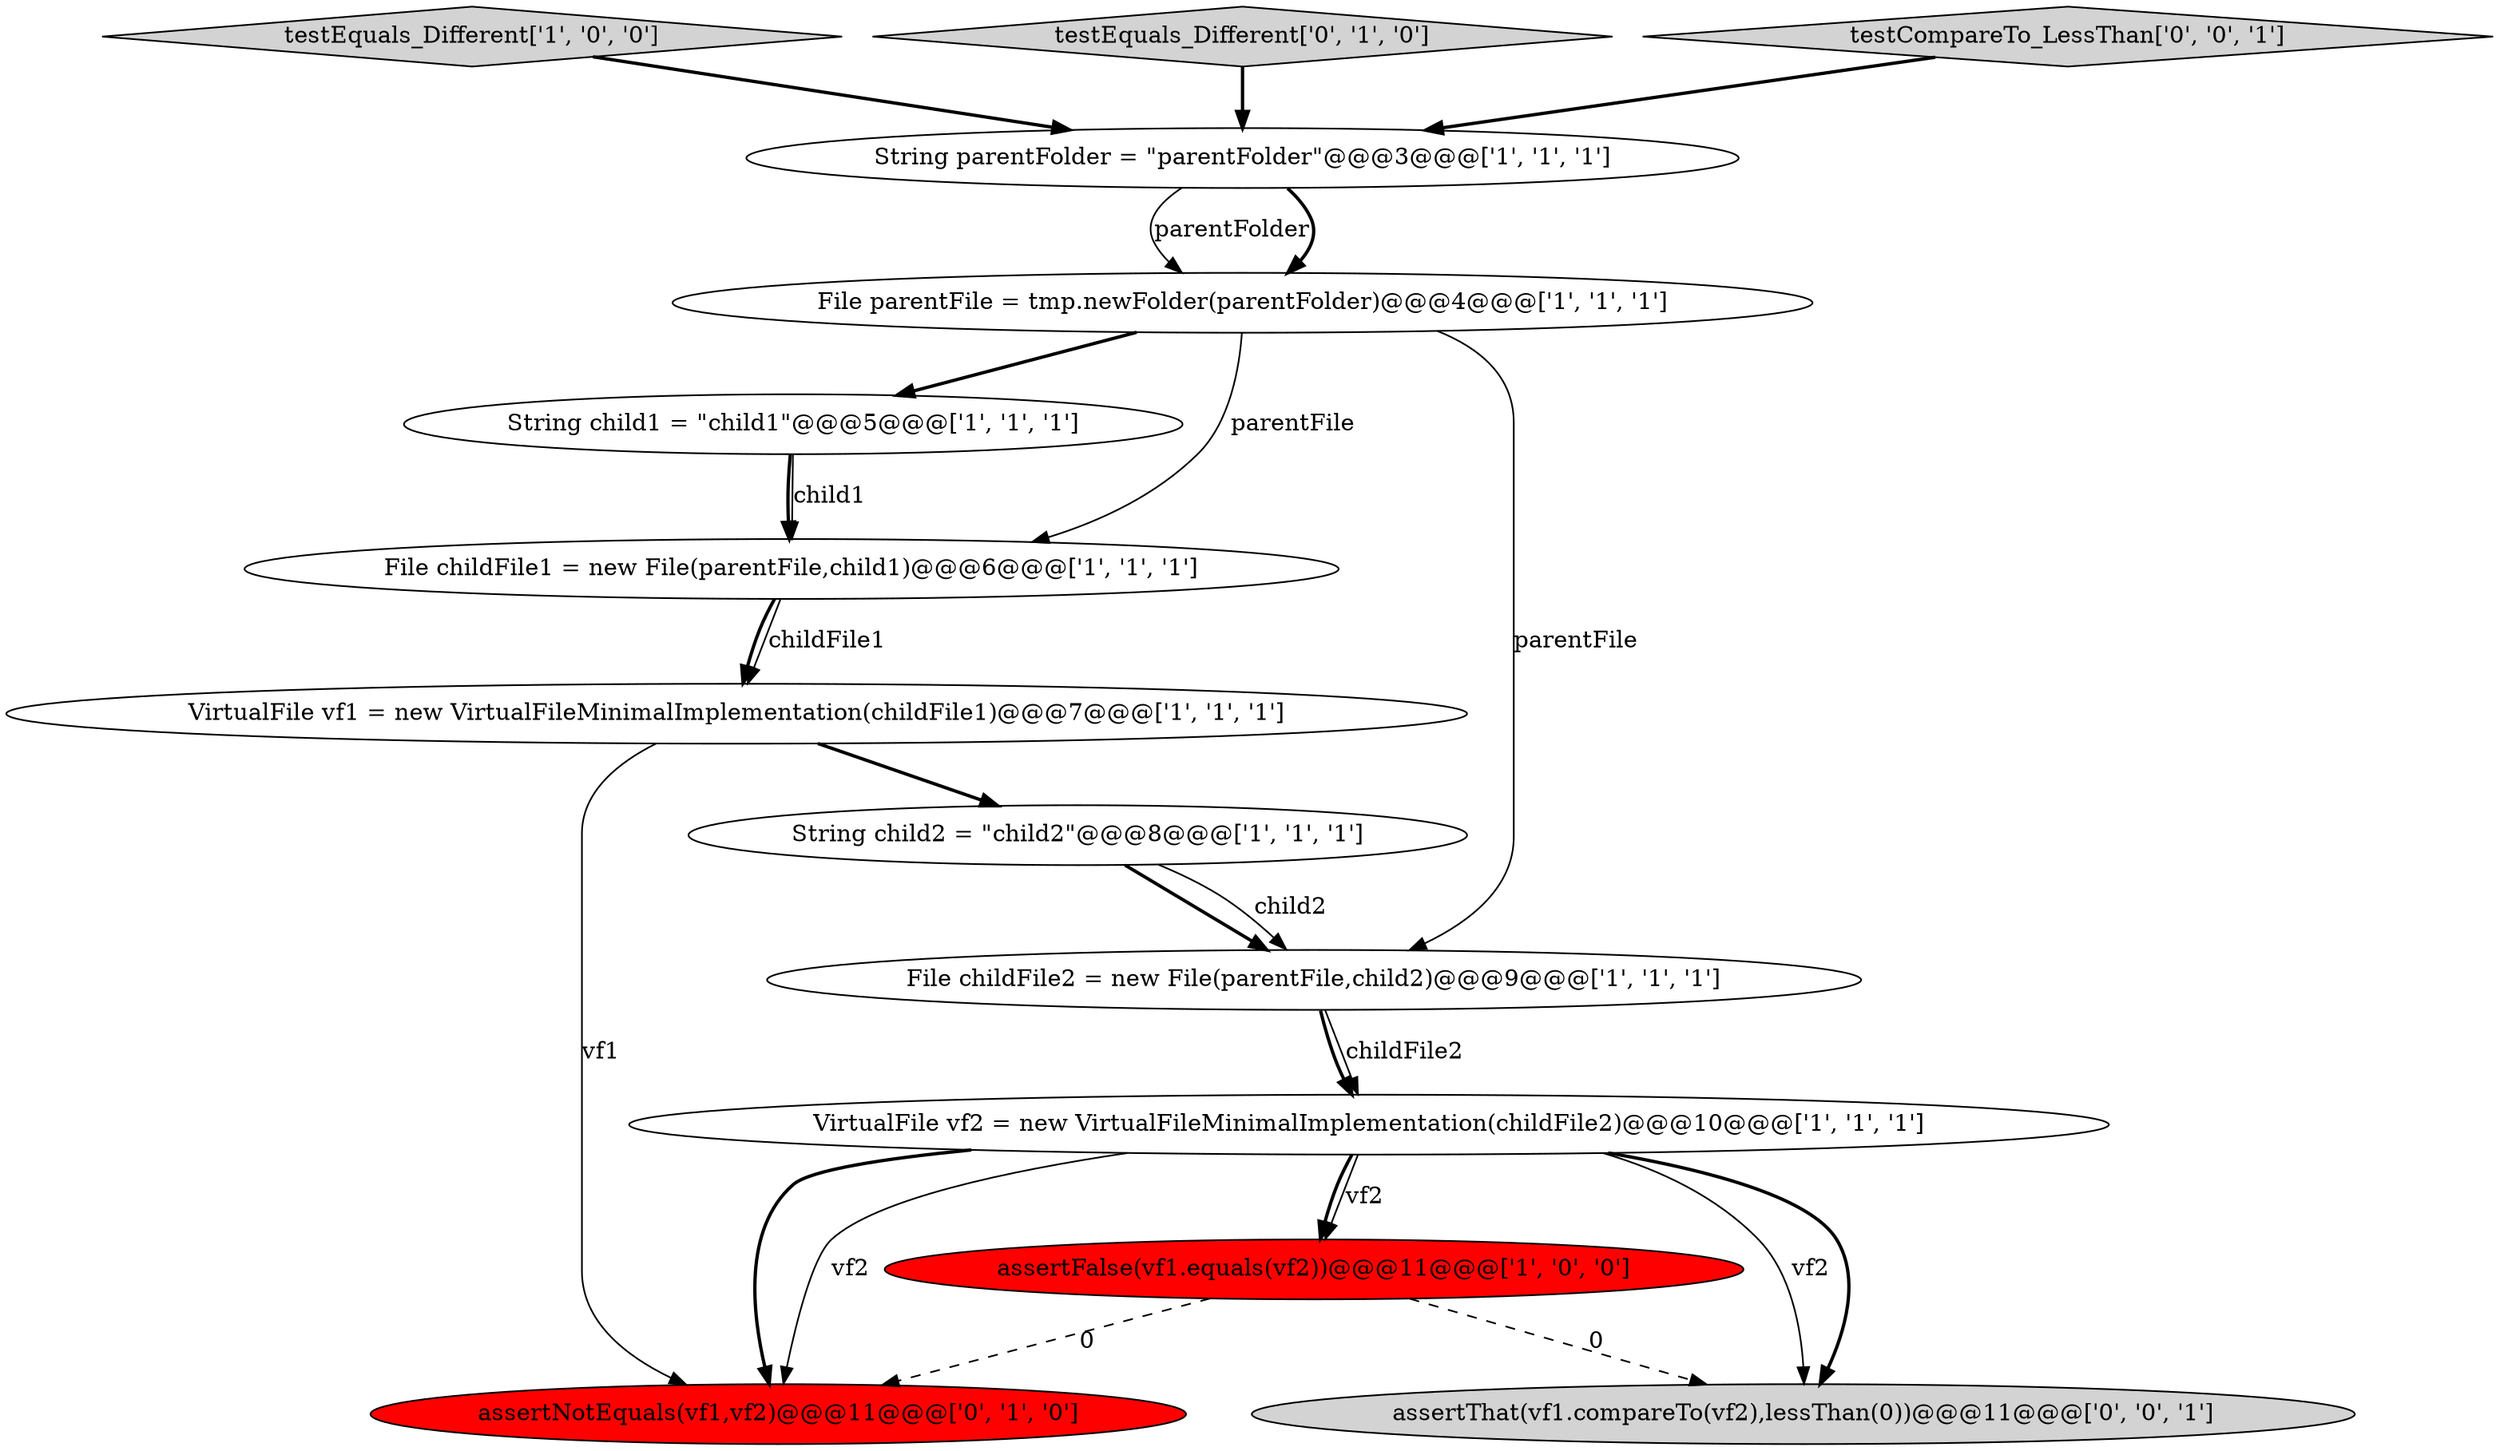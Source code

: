 digraph {
0 [style = filled, label = "String parentFolder = \"parentFolder\"@@@3@@@['1', '1', '1']", fillcolor = white, shape = ellipse image = "AAA0AAABBB1BBB"];
3 [style = filled, label = "VirtualFile vf2 = new VirtualFileMinimalImplementation(childFile2)@@@10@@@['1', '1', '1']", fillcolor = white, shape = ellipse image = "AAA0AAABBB1BBB"];
10 [style = filled, label = "assertNotEquals(vf1,vf2)@@@11@@@['0', '1', '0']", fillcolor = red, shape = ellipse image = "AAA1AAABBB2BBB"];
2 [style = filled, label = "String child2 = \"child2\"@@@8@@@['1', '1', '1']", fillcolor = white, shape = ellipse image = "AAA0AAABBB1BBB"];
8 [style = filled, label = "testEquals_Different['1', '0', '0']", fillcolor = lightgray, shape = diamond image = "AAA0AAABBB1BBB"];
11 [style = filled, label = "testEquals_Different['0', '1', '0']", fillcolor = lightgray, shape = diamond image = "AAA0AAABBB2BBB"];
13 [style = filled, label = "testCompareTo_LessThan['0', '0', '1']", fillcolor = lightgray, shape = diamond image = "AAA0AAABBB3BBB"];
6 [style = filled, label = "String child1 = \"child1\"@@@5@@@['1', '1', '1']", fillcolor = white, shape = ellipse image = "AAA0AAABBB1BBB"];
7 [style = filled, label = "assertFalse(vf1.equals(vf2))@@@11@@@['1', '0', '0']", fillcolor = red, shape = ellipse image = "AAA1AAABBB1BBB"];
9 [style = filled, label = "VirtualFile vf1 = new VirtualFileMinimalImplementation(childFile1)@@@7@@@['1', '1', '1']", fillcolor = white, shape = ellipse image = "AAA0AAABBB1BBB"];
1 [style = filled, label = "File childFile2 = new File(parentFile,child2)@@@9@@@['1', '1', '1']", fillcolor = white, shape = ellipse image = "AAA0AAABBB1BBB"];
5 [style = filled, label = "File childFile1 = new File(parentFile,child1)@@@6@@@['1', '1', '1']", fillcolor = white, shape = ellipse image = "AAA0AAABBB1BBB"];
4 [style = filled, label = "File parentFile = tmp.newFolder(parentFolder)@@@4@@@['1', '1', '1']", fillcolor = white, shape = ellipse image = "AAA0AAABBB1BBB"];
12 [style = filled, label = "assertThat(vf1.compareTo(vf2),lessThan(0))@@@11@@@['0', '0', '1']", fillcolor = lightgray, shape = ellipse image = "AAA0AAABBB3BBB"];
6->5 [style = solid, label="child1"];
5->9 [style = bold, label=""];
4->6 [style = bold, label=""];
9->2 [style = bold, label=""];
2->1 [style = bold, label=""];
3->7 [style = solid, label="vf2"];
4->1 [style = solid, label="parentFile"];
1->3 [style = solid, label="childFile2"];
1->3 [style = bold, label=""];
5->9 [style = solid, label="childFile1"];
2->1 [style = solid, label="child2"];
0->4 [style = solid, label="parentFolder"];
3->12 [style = solid, label="vf2"];
3->12 [style = bold, label=""];
8->0 [style = bold, label=""];
3->10 [style = bold, label=""];
6->5 [style = bold, label=""];
11->0 [style = bold, label=""];
3->10 [style = solid, label="vf2"];
3->7 [style = bold, label=""];
0->4 [style = bold, label=""];
7->12 [style = dashed, label="0"];
7->10 [style = dashed, label="0"];
4->5 [style = solid, label="parentFile"];
9->10 [style = solid, label="vf1"];
13->0 [style = bold, label=""];
}
